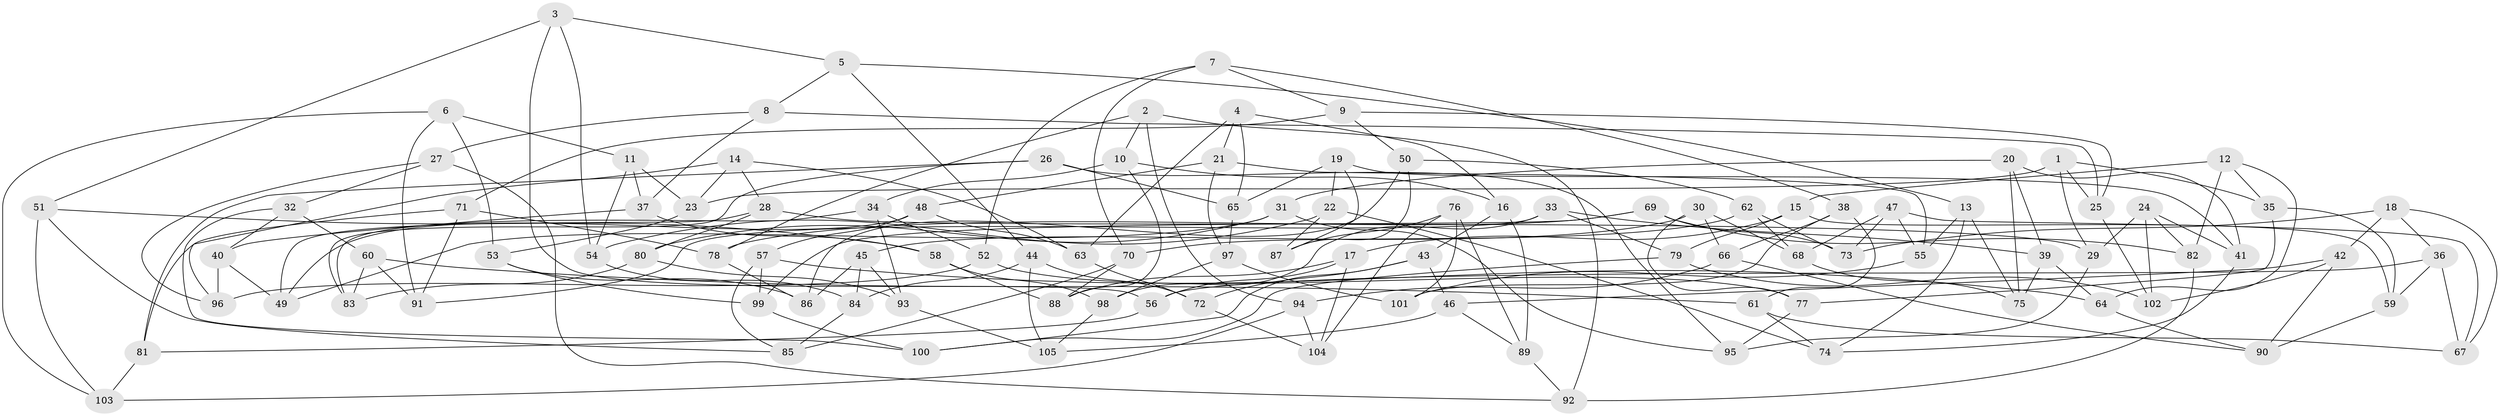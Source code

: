 // coarse degree distribution, {12: 0.018867924528301886, 4: 0.6037735849056604, 11: 0.018867924528301886, 8: 0.03773584905660377, 10: 0.07547169811320754, 9: 0.09433962264150944, 7: 0.018867924528301886, 3: 0.1320754716981132}
// Generated by graph-tools (version 1.1) at 2025/54/03/04/25 22:54:05]
// undirected, 105 vertices, 210 edges
graph export_dot {
  node [color=gray90,style=filled];
  1;
  2;
  3;
  4;
  5;
  6;
  7;
  8;
  9;
  10;
  11;
  12;
  13;
  14;
  15;
  16;
  17;
  18;
  19;
  20;
  21;
  22;
  23;
  24;
  25;
  26;
  27;
  28;
  29;
  30;
  31;
  32;
  33;
  34;
  35;
  36;
  37;
  38;
  39;
  40;
  41;
  42;
  43;
  44;
  45;
  46;
  47;
  48;
  49;
  50;
  51;
  52;
  53;
  54;
  55;
  56;
  57;
  58;
  59;
  60;
  61;
  62;
  63;
  64;
  65;
  66;
  67;
  68;
  69;
  70;
  71;
  72;
  73;
  74;
  75;
  76;
  77;
  78;
  79;
  80;
  81;
  82;
  83;
  84;
  85;
  86;
  87;
  88;
  89;
  90;
  91;
  92;
  93;
  94;
  95;
  96;
  97;
  98;
  99;
  100;
  101;
  102;
  103;
  104;
  105;
  1 -- 25;
  1 -- 23;
  1 -- 35;
  1 -- 29;
  2 -- 94;
  2 -- 92;
  2 -- 78;
  2 -- 10;
  3 -- 51;
  3 -- 54;
  3 -- 5;
  3 -- 56;
  4 -- 65;
  4 -- 21;
  4 -- 63;
  4 -- 16;
  5 -- 44;
  5 -- 13;
  5 -- 8;
  6 -- 103;
  6 -- 11;
  6 -- 91;
  6 -- 53;
  7 -- 70;
  7 -- 52;
  7 -- 38;
  7 -- 9;
  8 -- 27;
  8 -- 25;
  8 -- 37;
  9 -- 50;
  9 -- 71;
  9 -- 25;
  10 -- 34;
  10 -- 16;
  10 -- 88;
  11 -- 54;
  11 -- 23;
  11 -- 37;
  12 -- 35;
  12 -- 64;
  12 -- 15;
  12 -- 82;
  13 -- 74;
  13 -- 75;
  13 -- 55;
  14 -- 96;
  14 -- 63;
  14 -- 28;
  14 -- 23;
  15 -- 59;
  15 -- 17;
  15 -- 79;
  16 -- 89;
  16 -- 43;
  17 -- 104;
  17 -- 56;
  17 -- 88;
  18 -- 36;
  18 -- 67;
  18 -- 73;
  18 -- 42;
  19 -- 41;
  19 -- 65;
  19 -- 87;
  19 -- 22;
  20 -- 39;
  20 -- 41;
  20 -- 31;
  20 -- 75;
  21 -- 97;
  21 -- 55;
  21 -- 48;
  22 -- 54;
  22 -- 87;
  22 -- 74;
  23 -- 53;
  24 -- 102;
  24 -- 29;
  24 -- 82;
  24 -- 41;
  25 -- 102;
  26 -- 81;
  26 -- 83;
  26 -- 65;
  26 -- 95;
  27 -- 32;
  27 -- 96;
  27 -- 92;
  28 -- 80;
  28 -- 29;
  28 -- 49;
  29 -- 95;
  30 -- 66;
  30 -- 45;
  30 -- 77;
  30 -- 68;
  31 -- 49;
  31 -- 80;
  31 -- 95;
  32 -- 100;
  32 -- 40;
  32 -- 60;
  33 -- 91;
  33 -- 79;
  33 -- 98;
  33 -- 39;
  34 -- 93;
  34 -- 52;
  34 -- 83;
  35 -- 59;
  35 -- 77;
  36 -- 56;
  36 -- 59;
  36 -- 67;
  37 -- 58;
  37 -- 40;
  38 -- 61;
  38 -- 66;
  38 -- 101;
  39 -- 64;
  39 -- 75;
  40 -- 96;
  40 -- 49;
  41 -- 74;
  42 -- 46;
  42 -- 90;
  42 -- 102;
  43 -- 100;
  43 -- 46;
  43 -- 72;
  44 -- 72;
  44 -- 105;
  44 -- 84;
  45 -- 86;
  45 -- 93;
  45 -- 84;
  46 -- 89;
  46 -- 105;
  47 -- 73;
  47 -- 67;
  47 -- 68;
  47 -- 55;
  48 -- 49;
  48 -- 57;
  48 -- 63;
  50 -- 86;
  50 -- 62;
  50 -- 87;
  51 -- 103;
  51 -- 85;
  51 -- 58;
  52 -- 77;
  52 -- 96;
  53 -- 86;
  53 -- 99;
  54 -- 84;
  55 -- 101;
  56 -- 81;
  57 -- 64;
  57 -- 99;
  57 -- 85;
  58 -- 88;
  58 -- 98;
  59 -- 90;
  60 -- 61;
  60 -- 83;
  60 -- 91;
  61 -- 67;
  61 -- 74;
  62 -- 73;
  62 -- 68;
  62 -- 70;
  63 -- 72;
  64 -- 90;
  65 -- 97;
  66 -- 94;
  66 -- 90;
  68 -- 75;
  69 -- 99;
  69 -- 78;
  69 -- 73;
  69 -- 82;
  70 -- 85;
  70 -- 88;
  71 -- 78;
  71 -- 81;
  71 -- 91;
  72 -- 104;
  76 -- 101;
  76 -- 87;
  76 -- 104;
  76 -- 89;
  77 -- 95;
  78 -- 86;
  79 -- 102;
  79 -- 100;
  80 -- 83;
  80 -- 93;
  81 -- 103;
  82 -- 92;
  84 -- 85;
  89 -- 92;
  93 -- 105;
  94 -- 103;
  94 -- 104;
  97 -- 101;
  97 -- 98;
  98 -- 105;
  99 -- 100;
}
